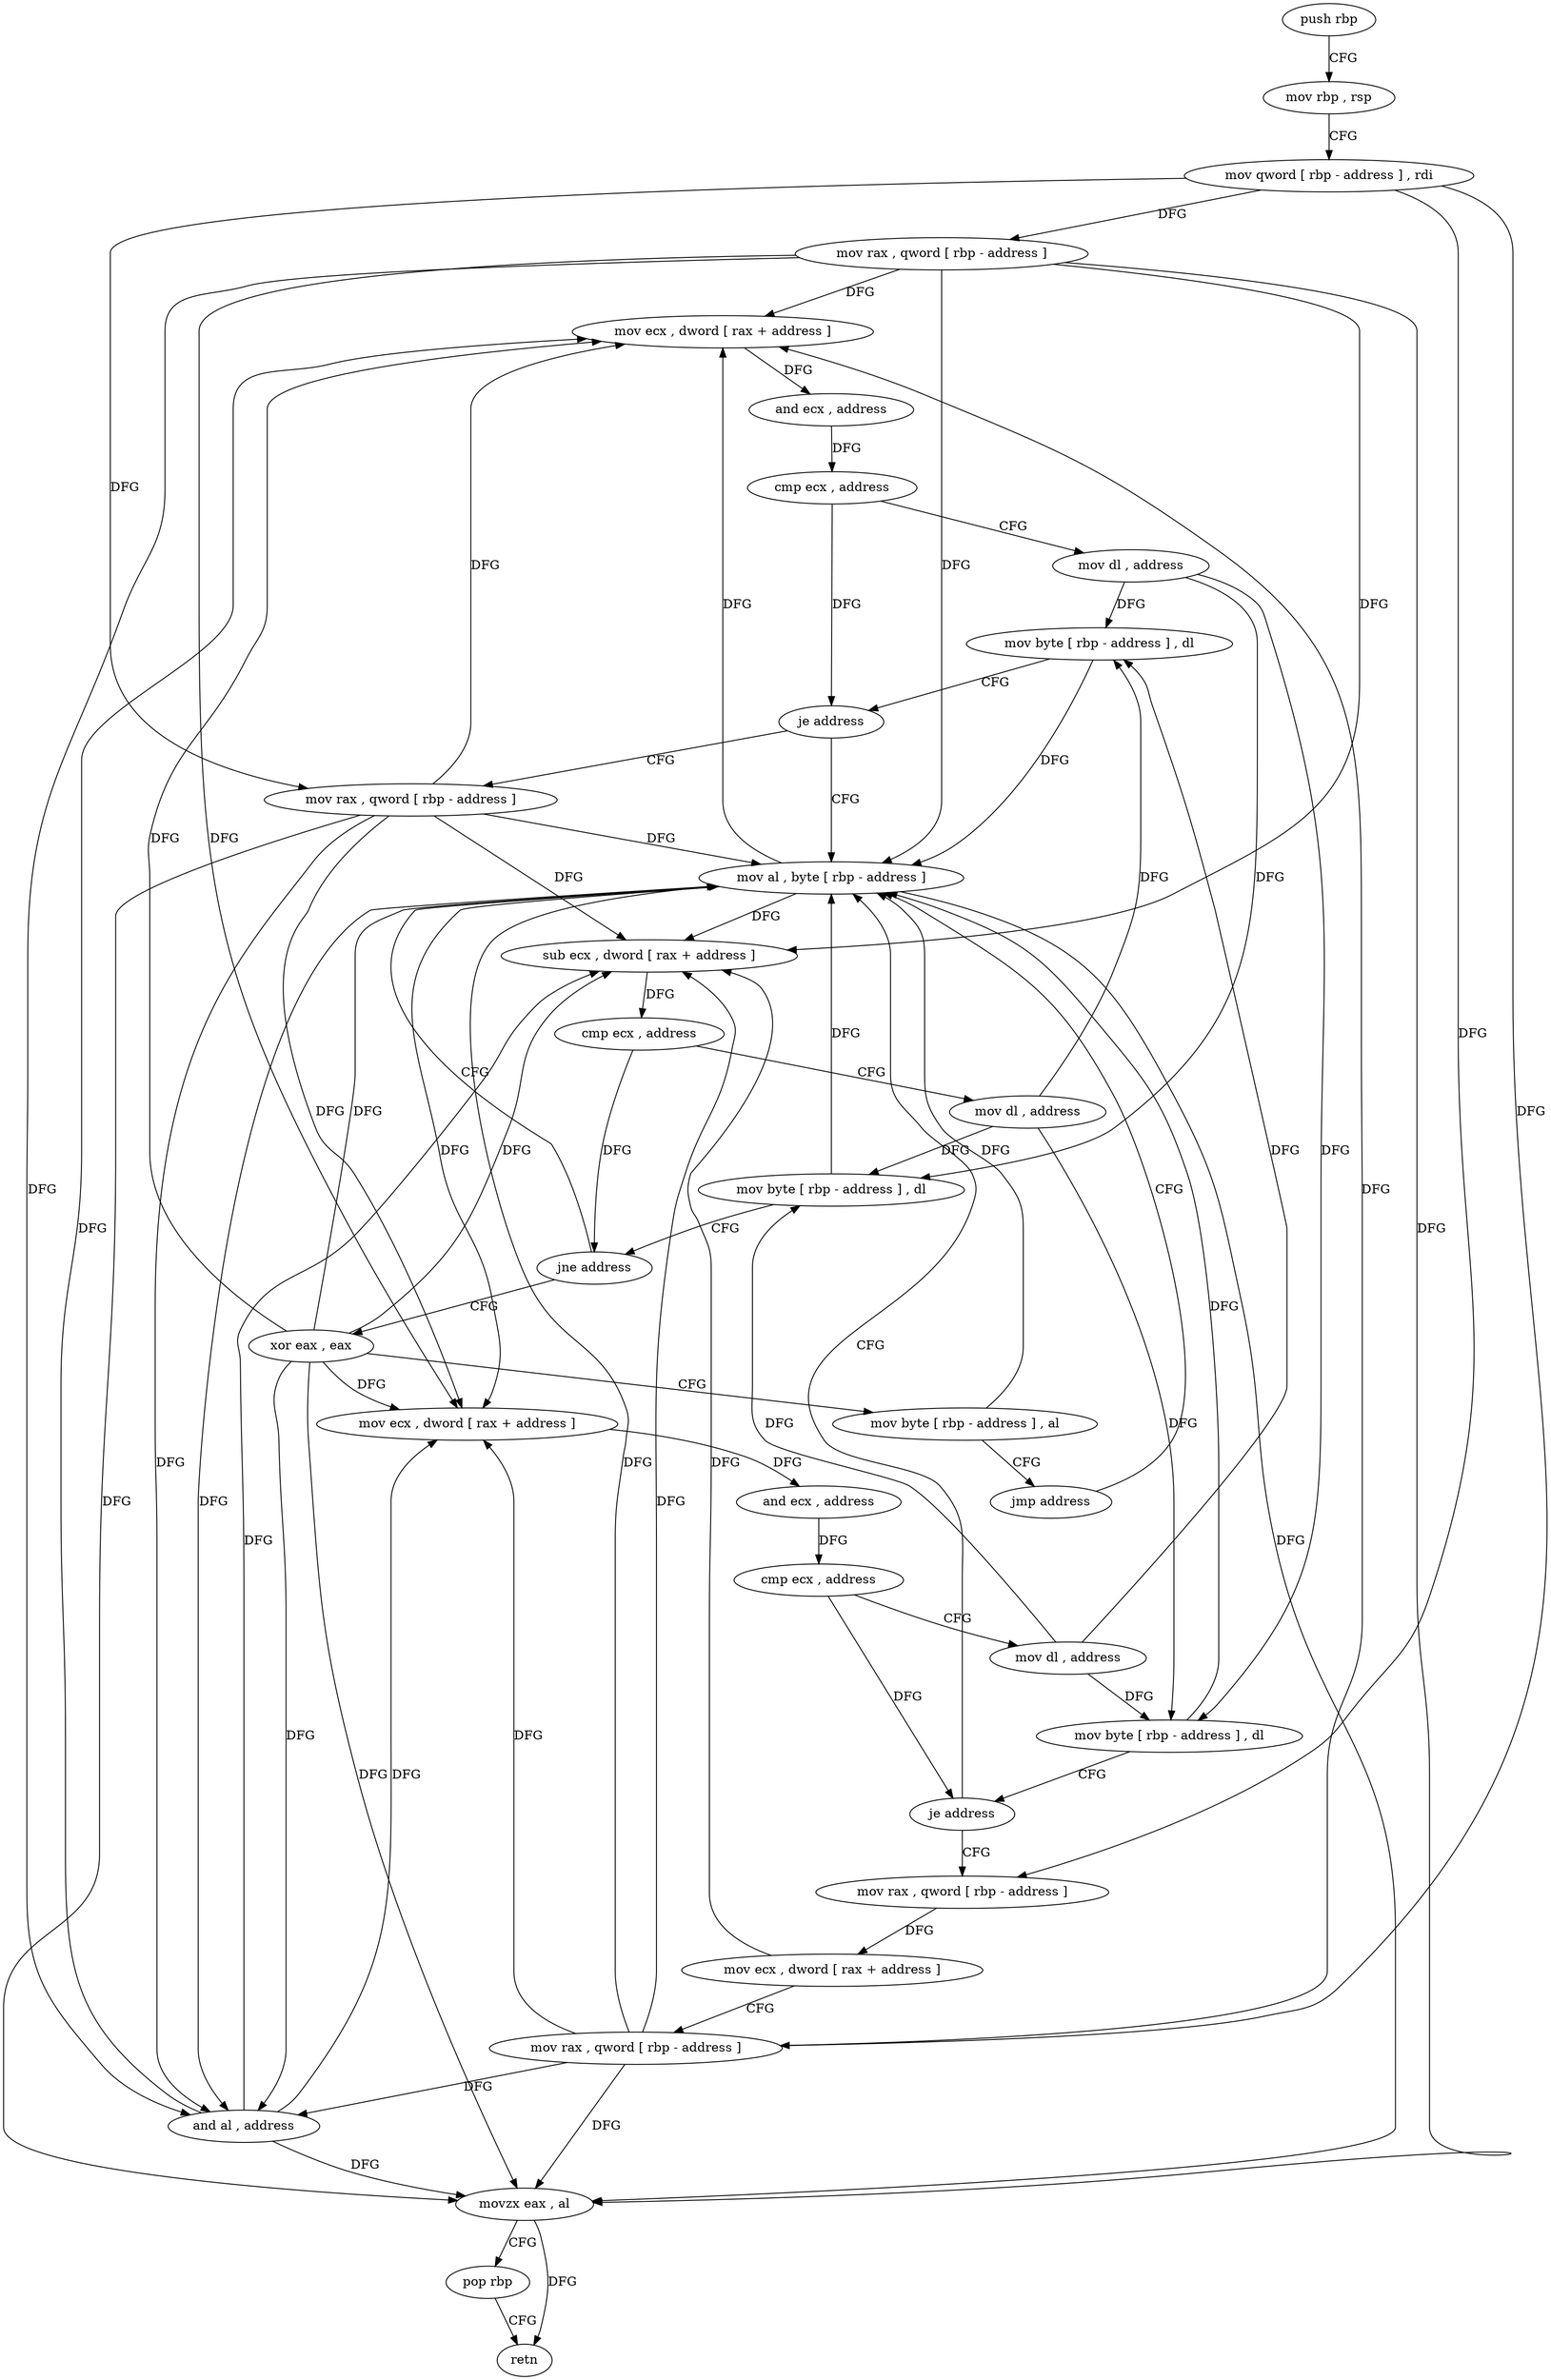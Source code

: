 digraph "func" {
"4251920" [label = "push rbp" ]
"4251921" [label = "mov rbp , rsp" ]
"4251924" [label = "mov qword [ rbp - address ] , rdi" ]
"4251928" [label = "mov rax , qword [ rbp - address ]" ]
"4251932" [label = "mov ecx , dword [ rax + address ]" ]
"4251935" [label = "and ecx , address" ]
"4251941" [label = "cmp ecx , address" ]
"4251947" [label = "mov dl , address" ]
"4251949" [label = "mov byte [ rbp - address ] , dl" ]
"4251952" [label = "je address" ]
"4252026" [label = "mov al , byte [ rbp - address ]" ]
"4251958" [label = "mov rax , qword [ rbp - address ]" ]
"4252029" [label = "and al , address" ]
"4252031" [label = "movzx eax , al" ]
"4252034" [label = "pop rbp" ]
"4252035" [label = "retn" ]
"4251962" [label = "mov ecx , dword [ rax + address ]" ]
"4251965" [label = "and ecx , address" ]
"4251971" [label = "cmp ecx , address" ]
"4251977" [label = "mov dl , address" ]
"4251979" [label = "mov byte [ rbp - address ] , dl" ]
"4251982" [label = "je address" ]
"4251988" [label = "mov rax , qword [ rbp - address ]" ]
"4251992" [label = "mov ecx , dword [ rax + address ]" ]
"4251995" [label = "mov rax , qword [ rbp - address ]" ]
"4251999" [label = "sub ecx , dword [ rax + address ]" ]
"4252002" [label = "cmp ecx , address" ]
"4252005" [label = "mov dl , address" ]
"4252007" [label = "mov byte [ rbp - address ] , dl" ]
"4252010" [label = "jne address" ]
"4252016" [label = "xor eax , eax" ]
"4252018" [label = "mov byte [ rbp - address ] , al" ]
"4252021" [label = "jmp address" ]
"4251920" -> "4251921" [ label = "CFG" ]
"4251921" -> "4251924" [ label = "CFG" ]
"4251924" -> "4251928" [ label = "DFG" ]
"4251924" -> "4251958" [ label = "DFG" ]
"4251924" -> "4251988" [ label = "DFG" ]
"4251924" -> "4251995" [ label = "DFG" ]
"4251928" -> "4251932" [ label = "DFG" ]
"4251928" -> "4252026" [ label = "DFG" ]
"4251928" -> "4252029" [ label = "DFG" ]
"4251928" -> "4252031" [ label = "DFG" ]
"4251928" -> "4251962" [ label = "DFG" ]
"4251928" -> "4251999" [ label = "DFG" ]
"4251932" -> "4251935" [ label = "DFG" ]
"4251935" -> "4251941" [ label = "DFG" ]
"4251941" -> "4251947" [ label = "CFG" ]
"4251941" -> "4251952" [ label = "DFG" ]
"4251947" -> "4251949" [ label = "DFG" ]
"4251947" -> "4251979" [ label = "DFG" ]
"4251947" -> "4252007" [ label = "DFG" ]
"4251949" -> "4251952" [ label = "CFG" ]
"4251949" -> "4252026" [ label = "DFG" ]
"4251952" -> "4252026" [ label = "CFG" ]
"4251952" -> "4251958" [ label = "CFG" ]
"4252026" -> "4252029" [ label = "DFG" ]
"4252026" -> "4251932" [ label = "DFG" ]
"4252026" -> "4252031" [ label = "DFG" ]
"4252026" -> "4251962" [ label = "DFG" ]
"4252026" -> "4251999" [ label = "DFG" ]
"4251958" -> "4251962" [ label = "DFG" ]
"4251958" -> "4251932" [ label = "DFG" ]
"4251958" -> "4252029" [ label = "DFG" ]
"4251958" -> "4252031" [ label = "DFG" ]
"4251958" -> "4252026" [ label = "DFG" ]
"4251958" -> "4251999" [ label = "DFG" ]
"4252029" -> "4252031" [ label = "DFG" ]
"4252029" -> "4251932" [ label = "DFG" ]
"4252029" -> "4251962" [ label = "DFG" ]
"4252029" -> "4251999" [ label = "DFG" ]
"4252031" -> "4252034" [ label = "CFG" ]
"4252031" -> "4252035" [ label = "DFG" ]
"4252034" -> "4252035" [ label = "CFG" ]
"4251962" -> "4251965" [ label = "DFG" ]
"4251965" -> "4251971" [ label = "DFG" ]
"4251971" -> "4251977" [ label = "CFG" ]
"4251971" -> "4251982" [ label = "DFG" ]
"4251977" -> "4251979" [ label = "DFG" ]
"4251977" -> "4251949" [ label = "DFG" ]
"4251977" -> "4252007" [ label = "DFG" ]
"4251979" -> "4251982" [ label = "CFG" ]
"4251979" -> "4252026" [ label = "DFG" ]
"4251982" -> "4252026" [ label = "CFG" ]
"4251982" -> "4251988" [ label = "CFG" ]
"4251988" -> "4251992" [ label = "DFG" ]
"4251992" -> "4251995" [ label = "CFG" ]
"4251992" -> "4251999" [ label = "DFG" ]
"4251995" -> "4251999" [ label = "DFG" ]
"4251995" -> "4251932" [ label = "DFG" ]
"4251995" -> "4252029" [ label = "DFG" ]
"4251995" -> "4252031" [ label = "DFG" ]
"4251995" -> "4251962" [ label = "DFG" ]
"4251995" -> "4252026" [ label = "DFG" ]
"4251999" -> "4252002" [ label = "DFG" ]
"4252002" -> "4252005" [ label = "CFG" ]
"4252002" -> "4252010" [ label = "DFG" ]
"4252005" -> "4252007" [ label = "DFG" ]
"4252005" -> "4251949" [ label = "DFG" ]
"4252005" -> "4251979" [ label = "DFG" ]
"4252007" -> "4252010" [ label = "CFG" ]
"4252007" -> "4252026" [ label = "DFG" ]
"4252010" -> "4252026" [ label = "CFG" ]
"4252010" -> "4252016" [ label = "CFG" ]
"4252016" -> "4252018" [ label = "CFG" ]
"4252016" -> "4251932" [ label = "DFG" ]
"4252016" -> "4252029" [ label = "DFG" ]
"4252016" -> "4252031" [ label = "DFG" ]
"4252016" -> "4251962" [ label = "DFG" ]
"4252016" -> "4251999" [ label = "DFG" ]
"4252016" -> "4252026" [ label = "DFG" ]
"4252018" -> "4252021" [ label = "CFG" ]
"4252018" -> "4252026" [ label = "DFG" ]
"4252021" -> "4252026" [ label = "CFG" ]
}
